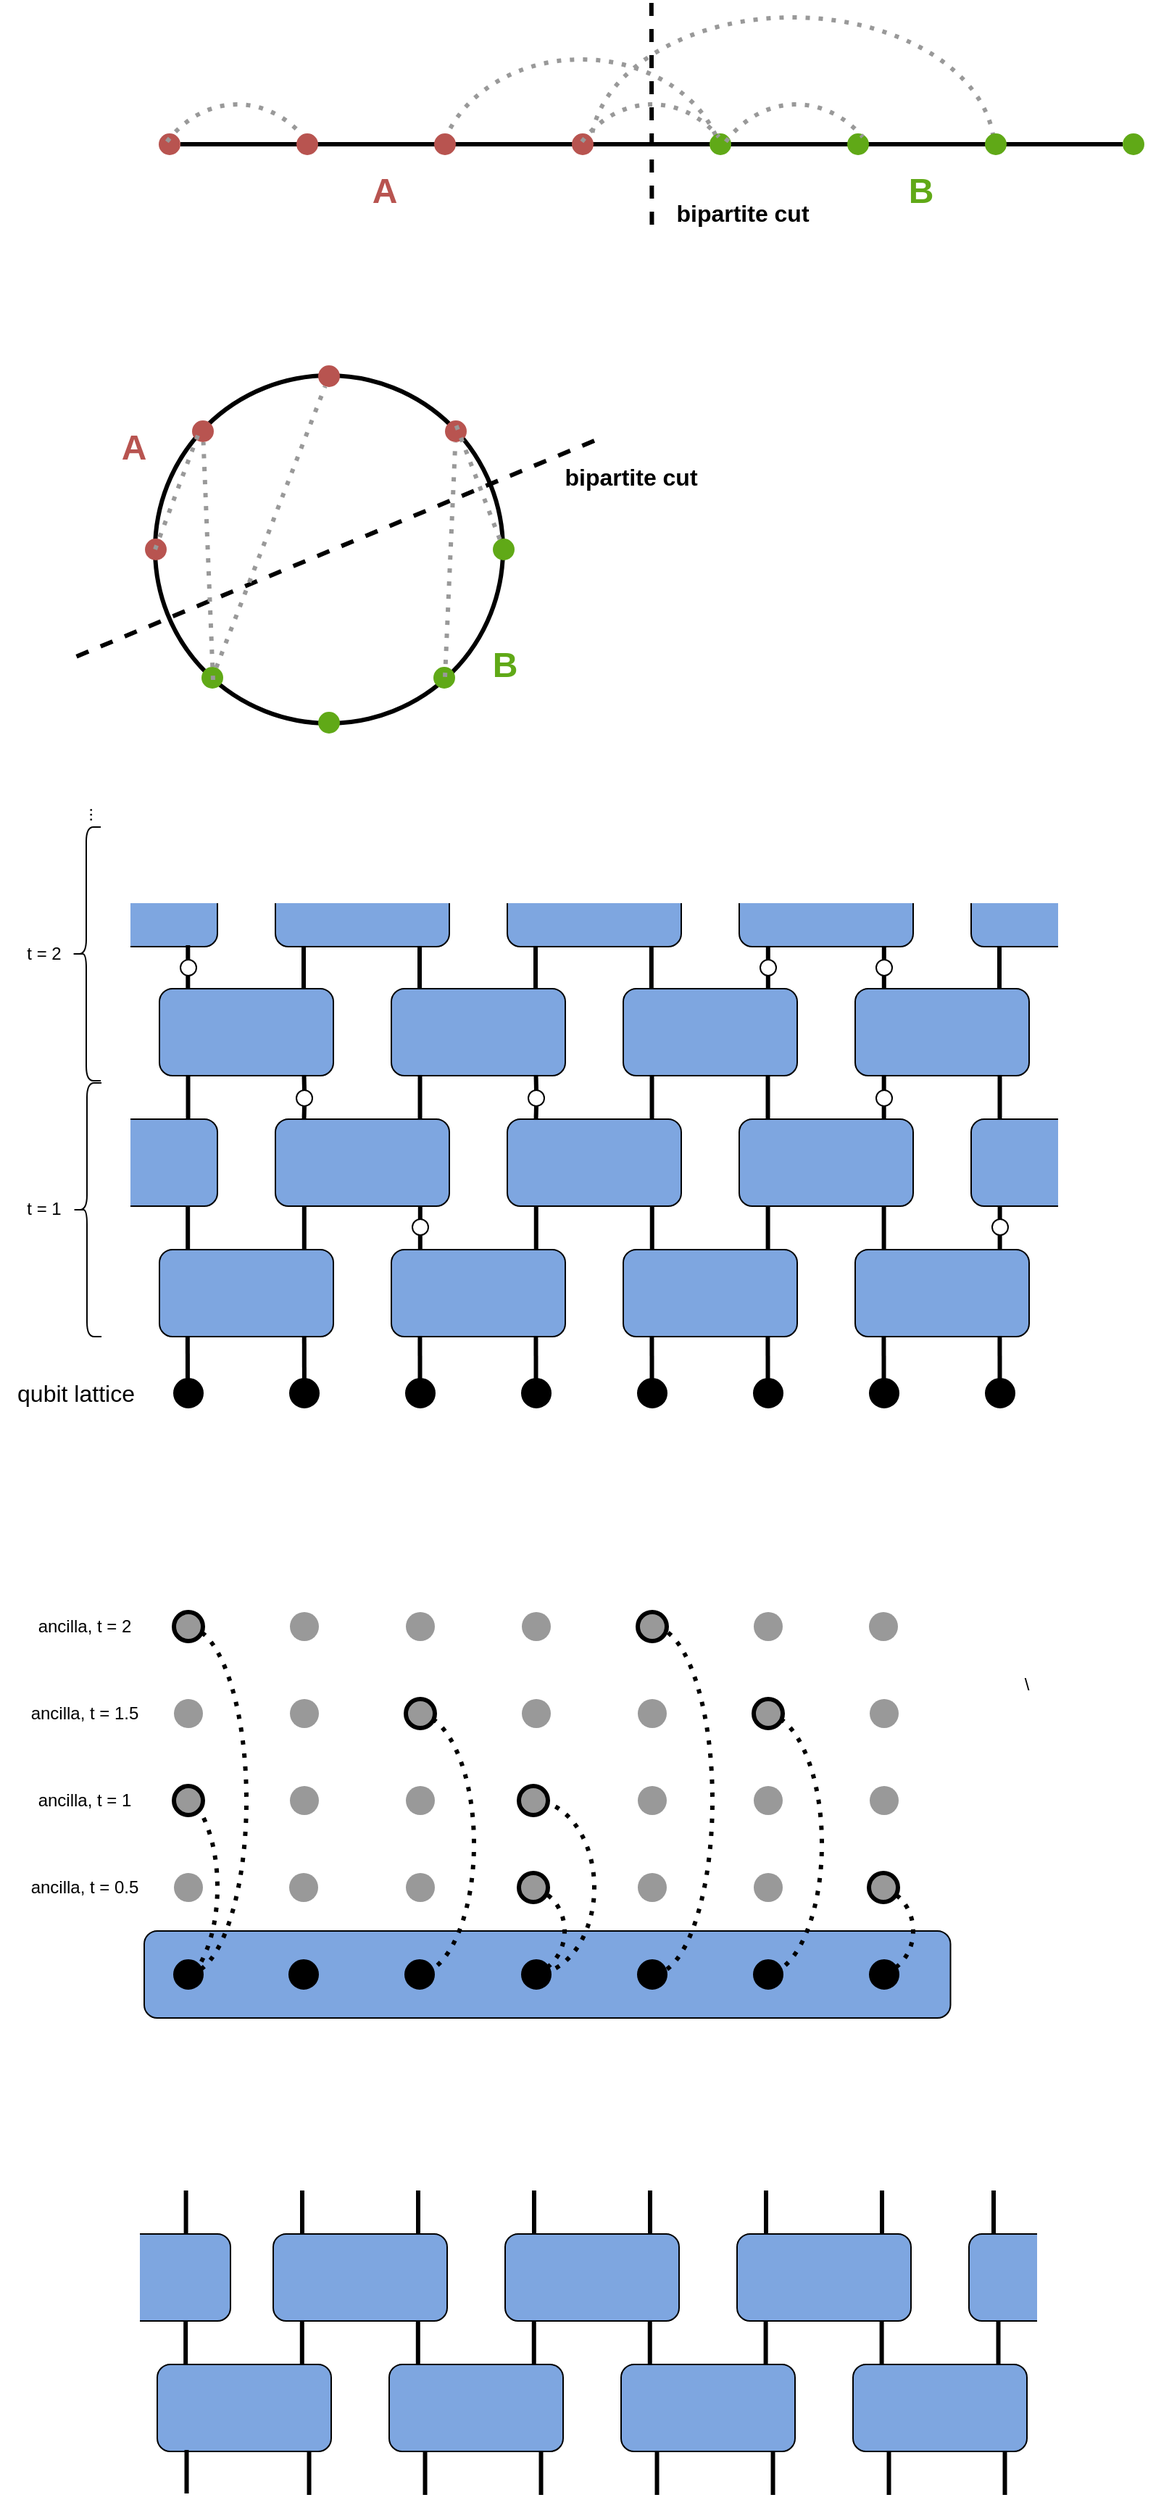 <mxfile version="13.0.3" type="google"><diagram id="d025lFtesdEv_nuLP3IX" name="Page-1"><mxGraphModel dx="925" dy="478" grid="1" gridSize="10" guides="1" tooltips="1" connect="1" arrows="1" fold="1" page="1" pageScale="1" pageWidth="827" pageHeight="1169" math="0" shadow="0"><root><mxCell id="0"/><mxCell id="1" parent="0"/><mxCell id="7_ZaS0jS6wyiqqY9-a31-213" value="" style="verticalLabelPosition=bottom;verticalAlign=top;html=1;shape=mxgraph.basic.arc;startAngle=0.8;endAngle=0.198;shadow=0;glass=0;strokeColor=#999999;strokeWidth=3;fillColor=#60A917;gradientColor=#ffffff;dashed=1;dashPattern=1 2;" parent="1" vertex="1"><mxGeometry x="312" y="179" width="198" height="161" as="geometry"/></mxCell><mxCell id="7_ZaS0jS6wyiqqY9-a31-215" value="" style="verticalLabelPosition=bottom;verticalAlign=top;html=1;shape=mxgraph.basic.arc;startAngle=0.771;endAngle=0.234;shadow=0;glass=0;strokeColor=#999999;strokeWidth=3;fillColor=#60A917;gradientColor=#ffffff;dashed=1;dashPattern=1 2;" parent="1" vertex="1"><mxGeometry x="417.5" y="150" width="278.5" height="183" as="geometry"/></mxCell><mxCell id="7_ZaS0jS6wyiqqY9-a31-225" value="" style="rounded=1;whiteSpace=wrap;html=1;fillColor=#7EA6E0;shadow=0;glass=0;" parent="1" vertex="1"><mxGeometry x="109.5" y="1470" width="556.25" height="60" as="geometry"/></mxCell><mxCell id="7_ZaS0jS6wyiqqY9-a31-369" value="" style="rounded=1;whiteSpace=wrap;html=1;fillColor=#7EA6E0;shadow=0;glass=0;" parent="1" vertex="1"><mxGeometry x="49" y="1679" width="120" height="60" as="geometry"/></mxCell><mxCell id="7_ZaS0jS6wyiqqY9-a31-307" value="" style="endArrow=none;html=1;strokeWidth=3;" parent="1" edge="1"><mxGeometry width="50" height="50" relative="1" as="geometry"><mxPoint x="699.8" y="999.5" as="sourcePoint"/><mxPoint x="699.8" y="969.5" as="targetPoint"/></mxGeometry></mxCell><mxCell id="7_ZaS0jS6wyiqqY9-a31-129" value="" style="rounded=1;whiteSpace=wrap;html=1;fillColor=#7EA6E0;shadow=0;glass=0;" parent="1" vertex="1"><mxGeometry x="40" y="731" width="120" height="60" as="geometry"/></mxCell><mxCell id="7_ZaS0jS6wyiqqY9-a31-130" value="" style="rounded=0;whiteSpace=wrap;html=1;shadow=0;glass=0;fillColor=#ffffff;strokeColor=none;" parent="1" vertex="1"><mxGeometry x="10" y="671" width="90" height="140" as="geometry"/></mxCell><mxCell id="7_ZaS0jS6wyiqqY9-a31-127" value="" style="endArrow=none;html=1;strokeWidth=3;" parent="1" edge="1"><mxGeometry width="50" height="50" relative="1" as="geometry"><mxPoint x="619.9" y="820.5" as="sourcePoint"/><mxPoint x="619.9" y="790.5" as="targetPoint"/></mxGeometry></mxCell><mxCell id="7_ZaS0jS6wyiqqY9-a31-126" value="" style="endArrow=none;html=1;strokeWidth=3;" parent="1" edge="1"><mxGeometry width="50" height="50" relative="1" as="geometry"><mxPoint x="539.9" y="820.5" as="sourcePoint"/><mxPoint x="539.9" y="790.5" as="targetPoint"/></mxGeometry></mxCell><mxCell id="7_ZaS0jS6wyiqqY9-a31-121" value="" style="endArrow=none;html=1;strokeWidth=3;" parent="1" edge="1"><mxGeometry width="50" height="50" relative="1" as="geometry"><mxPoint x="139.66" y="820" as="sourcePoint"/><mxPoint x="139.66" y="790" as="targetPoint"/></mxGeometry></mxCell><mxCell id="7_ZaS0jS6wyiqqY9-a31-106" value="" style="endArrow=none;html=1;strokeWidth=3;" parent="1" edge="1"><mxGeometry width="50" height="50" relative="1" as="geometry"><mxPoint x="619.83" y="910.5" as="sourcePoint"/><mxPoint x="619.83" y="880.5" as="targetPoint"/></mxGeometry></mxCell><mxCell id="7_ZaS0jS6wyiqqY9-a31-85" value="" style="endArrow=none;html=1;exitX=0.163;exitY=0.01;exitDx=0;exitDy=0;exitPerimeter=0;entryX=0.829;entryY=1.001;entryDx=0;entryDy=0;entryPerimeter=0;strokeWidth=3;" parent="1" edge="1"><mxGeometry width="50" height="50" relative="1" as="geometry"><mxPoint x="219.94" y="1089.0" as="sourcePoint"/><mxPoint x="219.86" y="1048.46" as="targetPoint"/></mxGeometry></mxCell><mxCell id="7_ZaS0jS6wyiqqY9-a31-69" value="" style="endArrow=none;html=1;strokeWidth=3;" parent="1" edge="1"><mxGeometry width="50" height="50" relative="1" as="geometry"><mxPoint x="299.9" y="1000" as="sourcePoint"/><mxPoint x="299.9" y="970" as="targetPoint"/></mxGeometry></mxCell><mxCell id="7_ZaS0jS6wyiqqY9-a31-38" value="" style="endArrow=none;html=1;exitX=0.163;exitY=0.01;exitDx=0;exitDy=0;exitPerimeter=0;entryX=0.829;entryY=1.001;entryDx=0;entryDy=0;entryPerimeter=0;strokeWidth=3;" parent="1" edge="1"><mxGeometry width="50" height="50" relative="1" as="geometry"><mxPoint x="139.49" y="1089.0" as="sourcePoint"/><mxPoint x="139.41" y="1048.46" as="targetPoint"/></mxGeometry></mxCell><mxCell id="7_ZaS0jS6wyiqqY9-a31-4" value="" style="rounded=1;whiteSpace=wrap;html=1;fillColor=#7EA6E0;" parent="1" vertex="1"><mxGeometry x="120" y="1000" width="120" height="60" as="geometry"/></mxCell><mxCell id="7_ZaS0jS6wyiqqY9-a31-5" value="" style="rounded=1;whiteSpace=wrap;html=1;fillColor=#7EA6E0;" parent="1" vertex="1"><mxGeometry x="280" y="1000" width="120" height="60" as="geometry"/></mxCell><mxCell id="7_ZaS0jS6wyiqqY9-a31-6" value="" style="rounded=1;whiteSpace=wrap;html=1;fillColor=#7EA6E0;" parent="1" vertex="1"><mxGeometry x="440" y="1000" width="120" height="60" as="geometry"/></mxCell><mxCell id="7_ZaS0jS6wyiqqY9-a31-7" value="" style="ellipse;whiteSpace=wrap;html=1;aspect=fixed;fillColor=#000000;" parent="1" vertex="1"><mxGeometry x="690" y="1089" width="20" height="20" as="geometry"/></mxCell><mxCell id="7_ZaS0jS6wyiqqY9-a31-10" value="" style="ellipse;whiteSpace=wrap;html=1;aspect=fixed;fillColor=#000000;" parent="1" vertex="1"><mxGeometry x="130" y="1089" width="20" height="20" as="geometry"/></mxCell><mxCell id="7_ZaS0jS6wyiqqY9-a31-11" value="" style="ellipse;whiteSpace=wrap;html=1;aspect=fixed;fillColor=#000000;" parent="1" vertex="1"><mxGeometry x="210" y="1089" width="20" height="20" as="geometry"/></mxCell><mxCell id="7_ZaS0jS6wyiqqY9-a31-12" value="" style="ellipse;whiteSpace=wrap;html=1;aspect=fixed;fillColor=#000000;" parent="1" vertex="1"><mxGeometry x="290" y="1089" width="20" height="20" as="geometry"/></mxCell><mxCell id="7_ZaS0jS6wyiqqY9-a31-13" value="" style="ellipse;whiteSpace=wrap;html=1;aspect=fixed;fillColor=#000000;" parent="1" vertex="1"><mxGeometry x="370" y="1089" width="20" height="20" as="geometry"/></mxCell><mxCell id="7_ZaS0jS6wyiqqY9-a31-14" value="" style="ellipse;whiteSpace=wrap;html=1;aspect=fixed;fillColor=#000000;" parent="1" vertex="1"><mxGeometry x="450" y="1089" width="20" height="20" as="geometry"/></mxCell><mxCell id="7_ZaS0jS6wyiqqY9-a31-15" value="" style="ellipse;whiteSpace=wrap;html=1;aspect=fixed;fillColor=#000000;" parent="1" vertex="1"><mxGeometry x="530" y="1089" width="20" height="20" as="geometry"/></mxCell><mxCell id="7_ZaS0jS6wyiqqY9-a31-16" value="" style="ellipse;whiteSpace=wrap;html=1;aspect=fixed;fillColor=#000000;" parent="1" vertex="1"><mxGeometry x="610" y="1089" width="20" height="20" as="geometry"/></mxCell><mxCell id="7_ZaS0jS6wyiqqY9-a31-19" value="" style="rounded=1;whiteSpace=wrap;html=1;fillColor=#7EA6E0;" parent="1" vertex="1"><mxGeometry x="600" y="1000" width="120" height="60" as="geometry"/></mxCell><mxCell id="7_ZaS0jS6wyiqqY9-a31-20" value="" style="rounded=1;whiteSpace=wrap;html=1;fillColor=#7EA6E0;" parent="1" vertex="1"><mxGeometry x="120" y="820" width="120" height="60" as="geometry"/></mxCell><mxCell id="7_ZaS0jS6wyiqqY9-a31-21" value="" style="rounded=1;whiteSpace=wrap;html=1;fillColor=#7EA6E0;shadow=0;glass=0;" parent="1" vertex="1"><mxGeometry x="40" y="910" width="120" height="60" as="geometry"/></mxCell><mxCell id="7_ZaS0jS6wyiqqY9-a31-25" value="" style="rounded=1;whiteSpace=wrap;html=1;fillColor=#7EA6E0;" parent="1" vertex="1"><mxGeometry x="200" y="910" width="120" height="60" as="geometry"/></mxCell><mxCell id="7_ZaS0jS6wyiqqY9-a31-26" value="" style="rounded=1;whiteSpace=wrap;html=1;fillColor=#7EA6E0;" parent="1" vertex="1"><mxGeometry x="360" y="910" width="120" height="60" as="geometry"/></mxCell><mxCell id="7_ZaS0jS6wyiqqY9-a31-27" value="" style="rounded=1;whiteSpace=wrap;html=1;fillColor=#7EA6E0;" parent="1" vertex="1"><mxGeometry x="520" y="910" width="120" height="60" as="geometry"/></mxCell><mxCell id="7_ZaS0jS6wyiqqY9-a31-28" value="" style="rounded=1;whiteSpace=wrap;html=1;fillColor=#7EA6E0;" parent="1" vertex="1"><mxGeometry x="600" y="820" width="120" height="60" as="geometry"/></mxCell><mxCell id="7_ZaS0jS6wyiqqY9-a31-29" value="" style="rounded=1;whiteSpace=wrap;html=1;fillColor=#7EA6E0;" parent="1" vertex="1"><mxGeometry x="680" y="910" width="120" height="60" as="geometry"/></mxCell><mxCell id="7_ZaS0jS6wyiqqY9-a31-30" value="" style="rounded=0;whiteSpace=wrap;html=1;shadow=0;glass=0;fillColor=#ffffff;strokeColor=none;" parent="1" vertex="1"><mxGeometry x="740" y="870" width="70" height="140" as="geometry"/></mxCell><mxCell id="7_ZaS0jS6wyiqqY9-a31-24" value="" style="rounded=0;whiteSpace=wrap;html=1;shadow=0;glass=0;fillColor=#ffffff;strokeColor=none;" parent="1" vertex="1"><mxGeometry x="10" y="850" width="90" height="140" as="geometry"/></mxCell><mxCell id="7_ZaS0jS6wyiqqY9-a31-32" value="" style="rounded=1;whiteSpace=wrap;html=1;fillColor=#7EA6E0;" parent="1" vertex="1"><mxGeometry x="280" y="820" width="120" height="60" as="geometry"/></mxCell><mxCell id="7_ZaS0jS6wyiqqY9-a31-33" value="" style="rounded=1;whiteSpace=wrap;html=1;fillColor=#7EA6E0;" parent="1" vertex="1"><mxGeometry x="440" y="820" width="120" height="60" as="geometry"/></mxCell><mxCell id="7_ZaS0jS6wyiqqY9-a31-44" value="" style="endArrow=none;html=1;strokeWidth=3;" parent="1" edge="1"><mxGeometry width="50" height="50" relative="1" as="geometry"><mxPoint x="139.58" y="1000" as="sourcePoint"/><mxPoint x="139.58" y="970" as="targetPoint"/></mxGeometry></mxCell><mxCell id="7_ZaS0jS6wyiqqY9-a31-47" value="" style="ellipse;whiteSpace=wrap;html=1;aspect=fixed;shadow=0;glass=0;strokeColor=#000000;fillColor=#ffffff;" parent="1" vertex="1"><mxGeometry x="294.5" y="979" width="11" height="11" as="geometry"/></mxCell><mxCell id="7_ZaS0jS6wyiqqY9-a31-68" value="" style="endArrow=none;html=1;strokeWidth=3;" parent="1" edge="1"><mxGeometry width="50" height="50" relative="1" as="geometry"><mxPoint x="219.9" y="1000" as="sourcePoint"/><mxPoint x="219.9" y="970" as="targetPoint"/></mxGeometry></mxCell><mxCell id="7_ZaS0jS6wyiqqY9-a31-71" value="" style="endArrow=none;html=1;strokeWidth=3;" parent="1" edge="1"><mxGeometry width="50" height="50" relative="1" as="geometry"><mxPoint x="379.88" y="999.5" as="sourcePoint"/><mxPoint x="379.88" y="969.5" as="targetPoint"/></mxGeometry></mxCell><mxCell id="7_ZaS0jS6wyiqqY9-a31-72" value="" style="endArrow=none;html=1;strokeWidth=3;" parent="1" edge="1"><mxGeometry width="50" height="50" relative="1" as="geometry"><mxPoint x="459.88" y="1000" as="sourcePoint"/><mxPoint x="459.88" y="970" as="targetPoint"/></mxGeometry></mxCell><mxCell id="7_ZaS0jS6wyiqqY9-a31-74" value="" style="endArrow=none;html=1;strokeWidth=3;" parent="1" edge="1"><mxGeometry width="50" height="50" relative="1" as="geometry"><mxPoint x="539.8" y="1000" as="sourcePoint"/><mxPoint x="539.8" y="970" as="targetPoint"/></mxGeometry></mxCell><mxCell id="7_ZaS0jS6wyiqqY9-a31-75" value="" style="endArrow=none;html=1;strokeWidth=3;" parent="1" edge="1"><mxGeometry width="50" height="50" relative="1" as="geometry"><mxPoint x="619.8" y="999.5" as="sourcePoint"/><mxPoint x="619.8" y="969.5" as="targetPoint"/></mxGeometry></mxCell><mxCell id="7_ZaS0jS6wyiqqY9-a31-77" value="" style="endArrow=none;html=1;strokeWidth=3;" parent="1" edge="1"><mxGeometry width="50" height="50" relative="1" as="geometry"><mxPoint x="139.76" y="910" as="sourcePoint"/><mxPoint x="139.76" y="880" as="targetPoint"/></mxGeometry></mxCell><mxCell id="7_ZaS0jS6wyiqqY9-a31-78" value="" style="endArrow=none;html=1;strokeWidth=3;" parent="1" source="7_ZaS0jS6wyiqqY9-a31-98" edge="1"><mxGeometry width="50" height="50" relative="1" as="geometry"><mxPoint x="219.76" y="910" as="sourcePoint"/><mxPoint x="219.76" y="880" as="targetPoint"/></mxGeometry></mxCell><mxCell id="7_ZaS0jS6wyiqqY9-a31-79" value="" style="endArrow=none;html=1;strokeWidth=3;" parent="1" edge="1"><mxGeometry width="50" height="50" relative="1" as="geometry"><mxPoint x="299.76" y="910" as="sourcePoint"/><mxPoint x="299.76" y="880" as="targetPoint"/></mxGeometry></mxCell><mxCell id="7_ZaS0jS6wyiqqY9-a31-80" value="" style="endArrow=none;html=1;strokeWidth=3;" parent="1" source="7_ZaS0jS6wyiqqY9-a31-100" edge="1"><mxGeometry width="50" height="50" relative="1" as="geometry"><mxPoint x="379.76" y="910" as="sourcePoint"/><mxPoint x="379.76" y="880" as="targetPoint"/></mxGeometry></mxCell><mxCell id="7_ZaS0jS6wyiqqY9-a31-81" value="" style="endArrow=none;html=1;strokeWidth=3;" parent="1" edge="1"><mxGeometry width="50" height="50" relative="1" as="geometry"><mxPoint x="459.76" y="910" as="sourcePoint"/><mxPoint x="459.76" y="880" as="targetPoint"/></mxGeometry></mxCell><mxCell id="7_ZaS0jS6wyiqqY9-a31-82" value="" style="endArrow=none;html=1;strokeWidth=3;" parent="1" edge="1"><mxGeometry width="50" height="50" relative="1" as="geometry"><mxPoint x="539.76" y="910" as="sourcePoint"/><mxPoint x="539.76" y="880" as="targetPoint"/></mxGeometry></mxCell><mxCell id="7_ZaS0jS6wyiqqY9-a31-84" value="" style="endArrow=none;html=1;strokeWidth=3;" parent="1" edge="1"><mxGeometry width="50" height="50" relative="1" as="geometry"><mxPoint x="699.76" y="910" as="sourcePoint"/><mxPoint x="699.76" y="880" as="targetPoint"/></mxGeometry></mxCell><mxCell id="7_ZaS0jS6wyiqqY9-a31-87" value="" style="endArrow=none;html=1;exitX=0.163;exitY=0.01;exitDx=0;exitDy=0;exitPerimeter=0;entryX=0.829;entryY=1.001;entryDx=0;entryDy=0;entryPerimeter=0;strokeWidth=3;" parent="1" edge="1"><mxGeometry width="50" height="50" relative="1" as="geometry"><mxPoint x="379.79" y="1100.54" as="sourcePoint"/><mxPoint x="379.71" y="1060" as="targetPoint"/></mxGeometry></mxCell><mxCell id="7_ZaS0jS6wyiqqY9-a31-88" value="" style="endArrow=none;html=1;exitX=0.163;exitY=0.01;exitDx=0;exitDy=0;exitPerimeter=0;entryX=0.829;entryY=1.001;entryDx=0;entryDy=0;entryPerimeter=0;strokeWidth=3;" parent="1" edge="1"><mxGeometry width="50" height="50" relative="1" as="geometry"><mxPoint x="459.79" y="1100.54" as="sourcePoint"/><mxPoint x="459.71" y="1060" as="targetPoint"/></mxGeometry></mxCell><mxCell id="7_ZaS0jS6wyiqqY9-a31-89" value="" style="endArrow=none;html=1;exitX=0.163;exitY=0.01;exitDx=0;exitDy=0;exitPerimeter=0;entryX=0.829;entryY=1.001;entryDx=0;entryDy=0;entryPerimeter=0;strokeWidth=3;" parent="1" edge="1"><mxGeometry width="50" height="50" relative="1" as="geometry"><mxPoint x="299.79" y="1100.54" as="sourcePoint"/><mxPoint x="299.71" y="1060" as="targetPoint"/></mxGeometry></mxCell><mxCell id="7_ZaS0jS6wyiqqY9-a31-90" value="" style="endArrow=none;html=1;exitX=0.163;exitY=0.01;exitDx=0;exitDy=0;exitPerimeter=0;entryX=0.829;entryY=1.001;entryDx=0;entryDy=0;entryPerimeter=0;strokeWidth=3;" parent="1" edge="1"><mxGeometry width="50" height="50" relative="1" as="geometry"><mxPoint x="539.79" y="1100.54" as="sourcePoint"/><mxPoint x="539.71" y="1060" as="targetPoint"/></mxGeometry></mxCell><mxCell id="7_ZaS0jS6wyiqqY9-a31-91" value="" style="endArrow=none;html=1;exitX=0.163;exitY=0.01;exitDx=0;exitDy=0;exitPerimeter=0;entryX=0.829;entryY=1.001;entryDx=0;entryDy=0;entryPerimeter=0;strokeWidth=3;" parent="1" edge="1"><mxGeometry width="50" height="50" relative="1" as="geometry"><mxPoint x="619.79" y="1100.54" as="sourcePoint"/><mxPoint x="619.71" y="1060" as="targetPoint"/></mxGeometry></mxCell><mxCell id="7_ZaS0jS6wyiqqY9-a31-92" value="" style="endArrow=none;html=1;exitX=0.163;exitY=0.01;exitDx=0;exitDy=0;exitPerimeter=0;entryX=0.829;entryY=1.001;entryDx=0;entryDy=0;entryPerimeter=0;strokeWidth=3;" parent="1" edge="1"><mxGeometry width="50" height="50" relative="1" as="geometry"><mxPoint x="699.79" y="1100.54" as="sourcePoint"/><mxPoint x="699.71" y="1060" as="targetPoint"/></mxGeometry></mxCell><mxCell id="7_ZaS0jS6wyiqqY9-a31-93" value="" style="ellipse;whiteSpace=wrap;html=1;aspect=fixed;shadow=0;glass=0;strokeColor=#000000;fillColor=#ffffff;" parent="1" vertex="1"><mxGeometry x="694.5" y="979" width="11" height="11" as="geometry"/></mxCell><mxCell id="7_ZaS0jS6wyiqqY9-a31-98" value="" style="ellipse;whiteSpace=wrap;html=1;aspect=fixed;shadow=0;glass=0;strokeColor=#000000;fillColor=#ffffff;" parent="1" vertex="1"><mxGeometry x="214.5" y="890" width="11" height="11" as="geometry"/></mxCell><mxCell id="7_ZaS0jS6wyiqqY9-a31-99" value="" style="endArrow=none;html=1;strokeWidth=3;" parent="1" target="7_ZaS0jS6wyiqqY9-a31-98" edge="1"><mxGeometry width="50" height="50" relative="1" as="geometry"><mxPoint x="219.76" y="910" as="sourcePoint"/><mxPoint x="219.76" y="880" as="targetPoint"/></mxGeometry></mxCell><mxCell id="7_ZaS0jS6wyiqqY9-a31-100" value="" style="ellipse;whiteSpace=wrap;html=1;aspect=fixed;shadow=0;glass=0;strokeColor=#000000;fillColor=#ffffff;" parent="1" vertex="1"><mxGeometry x="374.5" y="890" width="11" height="11" as="geometry"/></mxCell><mxCell id="7_ZaS0jS6wyiqqY9-a31-101" value="" style="endArrow=none;html=1;strokeWidth=3;" parent="1" target="7_ZaS0jS6wyiqqY9-a31-100" edge="1"><mxGeometry width="50" height="50" relative="1" as="geometry"><mxPoint x="379.76" y="910" as="sourcePoint"/><mxPoint x="379.76" y="880" as="targetPoint"/></mxGeometry></mxCell><mxCell id="7_ZaS0jS6wyiqqY9-a31-102" value="" style="ellipse;whiteSpace=wrap;html=1;aspect=fixed;shadow=0;glass=0;strokeColor=#000000;fillColor=#ffffff;" parent="1" vertex="1"><mxGeometry x="614.5" y="890" width="11" height="11" as="geometry"/></mxCell><mxCell id="7_ZaS0jS6wyiqqY9-a31-108" value="" style="shape=curlyBracket;whiteSpace=wrap;html=1;rounded=1;shadow=0;glass=0;strokeColor=#000000;fillColor=#ffffff;" parent="1" vertex="1"><mxGeometry x="60" y="885" width="20" height="175" as="geometry"/></mxCell><mxCell id="7_ZaS0jS6wyiqqY9-a31-109" value="t = 1" style="text;html=1;align=center;verticalAlign=middle;resizable=0;points=[];autosize=1;" parent="1" vertex="1"><mxGeometry x="20" y="961.5" width="40" height="20" as="geometry"/></mxCell><mxCell id="7_ZaS0jS6wyiqqY9-a31-110" value="" style="ellipse;whiteSpace=wrap;html=1;aspect=fixed;shadow=0;glass=0;strokeColor=#000000;fillColor=#ffffff;" parent="1" vertex="1"><mxGeometry x="134.5" y="800" width="11" height="11" as="geometry"/></mxCell><mxCell id="7_ZaS0jS6wyiqqY9-a31-114" value="" style="ellipse;whiteSpace=wrap;html=1;aspect=fixed;shadow=0;glass=0;strokeColor=#000000;fillColor=#ffffff;" parent="1" vertex="1"><mxGeometry x="534.5" y="800" width="11" height="11" as="geometry"/></mxCell><mxCell id="7_ZaS0jS6wyiqqY9-a31-115" value="" style="ellipse;whiteSpace=wrap;html=1;aspect=fixed;shadow=0;glass=0;strokeColor=#000000;fillColor=#ffffff;" parent="1" vertex="1"><mxGeometry x="614.5" y="800" width="11" height="11" as="geometry"/></mxCell><mxCell id="7_ZaS0jS6wyiqqY9-a31-120" value="t = 2" style="text;html=1;align=center;verticalAlign=middle;resizable=0;points=[];autosize=1;" parent="1" vertex="1"><mxGeometry x="20" y="786" width="40" height="20" as="geometry"/></mxCell><mxCell id="7_ZaS0jS6wyiqqY9-a31-122" value="" style="endArrow=none;html=1;strokeWidth=3;" parent="1" edge="1"><mxGeometry width="50" height="50" relative="1" as="geometry"><mxPoint x="219.5" y="820" as="sourcePoint"/><mxPoint x="219.5" y="790" as="targetPoint"/></mxGeometry></mxCell><mxCell id="7_ZaS0jS6wyiqqY9-a31-123" value="" style="endArrow=none;html=1;strokeWidth=3;" parent="1" edge="1"><mxGeometry width="50" height="50" relative="1" as="geometry"><mxPoint x="299.5" y="820.5" as="sourcePoint"/><mxPoint x="299.5" y="790.5" as="targetPoint"/></mxGeometry></mxCell><mxCell id="7_ZaS0jS6wyiqqY9-a31-124" value="" style="endArrow=none;html=1;strokeWidth=3;" parent="1" edge="1"><mxGeometry width="50" height="50" relative="1" as="geometry"><mxPoint x="379.5" y="820.5" as="sourcePoint"/><mxPoint x="379.5" y="790.5" as="targetPoint"/></mxGeometry></mxCell><mxCell id="7_ZaS0jS6wyiqqY9-a31-125" value="" style="endArrow=none;html=1;strokeWidth=3;" parent="1" edge="1"><mxGeometry width="50" height="50" relative="1" as="geometry"><mxPoint x="459.41" y="820.5" as="sourcePoint"/><mxPoint x="459.41" y="790.5" as="targetPoint"/></mxGeometry></mxCell><mxCell id="7_ZaS0jS6wyiqqY9-a31-128" value="" style="endArrow=none;html=1;strokeWidth=3;" parent="1" edge="1"><mxGeometry width="50" height="50" relative="1" as="geometry"><mxPoint x="699.5" y="820.5" as="sourcePoint"/><mxPoint x="699.5" y="790.5" as="targetPoint"/></mxGeometry></mxCell><mxCell id="7_ZaS0jS6wyiqqY9-a31-135" value="..." style="text;html=1;align=center;verticalAlign=middle;resizable=0;points=[];autosize=1;rotation=-90;" parent="1" vertex="1"><mxGeometry x="54.5" y="691" width="30" height="20" as="geometry"/></mxCell><mxCell id="7_ZaS0jS6wyiqqY9-a31-136" value="" style="rounded=1;whiteSpace=wrap;html=1;fillColor=#7EA6E0;" parent="1" vertex="1"><mxGeometry x="200" y="731" width="120" height="60" as="geometry"/></mxCell><mxCell id="7_ZaS0jS6wyiqqY9-a31-137" value="" style="rounded=1;whiteSpace=wrap;html=1;fillColor=#7EA6E0;" parent="1" vertex="1"><mxGeometry x="360" y="731" width="120" height="60" as="geometry"/></mxCell><mxCell id="7_ZaS0jS6wyiqqY9-a31-138" value="" style="rounded=1;whiteSpace=wrap;html=1;fillColor=#7EA6E0;" parent="1" vertex="1"><mxGeometry x="520" y="731" width="120" height="60" as="geometry"/></mxCell><mxCell id="7_ZaS0jS6wyiqqY9-a31-139" value="" style="rounded=1;whiteSpace=wrap;html=1;fillColor=#7EA6E0;" parent="1" vertex="1"><mxGeometry x="680" y="731" width="120" height="60" as="geometry"/></mxCell><mxCell id="7_ZaS0jS6wyiqqY9-a31-140" value="" style="rounded=0;whiteSpace=wrap;html=1;shadow=0;glass=0;fillColor=#ffffff;strokeColor=none;" parent="1" vertex="1"><mxGeometry x="740" y="691" width="70" height="140" as="geometry"/></mxCell><mxCell id="7_ZaS0jS6wyiqqY9-a31-141" value="" style="rounded=0;whiteSpace=wrap;html=1;shadow=0;glass=0;fillColor=#ffffff;strokeColor=none;" parent="1" vertex="1"><mxGeometry x="82.5" y="691" width="675" height="70" as="geometry"/></mxCell><mxCell id="7_ZaS0jS6wyiqqY9-a31-142" value="" style="ellipse;whiteSpace=wrap;html=1;aspect=fixed;shadow=0;glass=0;strokeColor=#000000;fillColor=none;strokeWidth=3;gradientColor=none;" parent="1" vertex="1"><mxGeometry x="117" y="397" width="240" height="240" as="geometry"/></mxCell><mxCell id="7_ZaS0jS6wyiqqY9-a31-146" value="" style="endArrow=none;html=1;strokeWidth=3;exitX=0;exitY=0.5;exitDx=0;exitDy=0;" parent="1" source="7_ZaS0jS6wyiqqY9-a31-191" target="7_ZaS0jS6wyiqqY9-a31-172" edge="1"><mxGeometry width="50" height="50" relative="1" as="geometry"><mxPoint x="821" y="237" as="sourcePoint"/><mxPoint x="90.5" y="236.79" as="targetPoint"/></mxGeometry></mxCell><mxCell id="7_ZaS0jS6wyiqqY9-a31-149" value="" style="ellipse;whiteSpace=wrap;html=1;aspect=fixed;fillColor=#60a917;strokeColor=none;fontColor=#ffffff;" parent="1" vertex="1"><mxGeometry x="229.5" y="629" width="15" height="15" as="geometry"/></mxCell><mxCell id="7_ZaS0jS6wyiqqY9-a31-150" value="" style="ellipse;whiteSpace=wrap;html=1;aspect=fixed;fillColor=#B85450;strokeColor=none;" parent="1" vertex="1"><mxGeometry x="110" y="509.5" width="15" height="15" as="geometry"/></mxCell><mxCell id="7_ZaS0jS6wyiqqY9-a31-151" value="" style="ellipse;whiteSpace=wrap;html=1;aspect=fixed;fillColor=#60a917;strokeColor=none;fontColor=#ffffff;" parent="1" vertex="1"><mxGeometry x="149" y="598" width="15" height="15" as="geometry"/></mxCell><mxCell id="7_ZaS0jS6wyiqqY9-a31-152" value="" style="ellipse;whiteSpace=wrap;html=1;aspect=fixed;fillColor=#60a917;strokeColor=none;fontColor=#ffffff;" parent="1" vertex="1"><mxGeometry x="309" y="598" width="15" height="15" as="geometry"/></mxCell><mxCell id="7_ZaS0jS6wyiqqY9-a31-153" value="" style="ellipse;whiteSpace=wrap;html=1;aspect=fixed;fillColor=#60a917;strokeColor=none;fontColor=#ffffff;" parent="1" vertex="1"><mxGeometry x="350" y="509.5" width="15" height="15" as="geometry"/></mxCell><mxCell id="7_ZaS0jS6wyiqqY9-a31-154" value="" style="ellipse;whiteSpace=wrap;html=1;aspect=fixed;fillColor=#B85450;strokeColor=none;" parent="1" vertex="1"><mxGeometry x="229.5" y="390" width="15" height="15" as="geometry"/></mxCell><mxCell id="7_ZaS0jS6wyiqqY9-a31-155" value="" style="ellipse;whiteSpace=wrap;html=1;aspect=fixed;fillColor=#B85450;strokeColor=none;" parent="1" vertex="1"><mxGeometry x="142.5" y="428" width="15" height="15" as="geometry"/></mxCell><mxCell id="7_ZaS0jS6wyiqqY9-a31-156" value="" style="ellipse;whiteSpace=wrap;html=1;aspect=fixed;fillColor=#B85450;strokeColor=none;" parent="1" vertex="1"><mxGeometry x="317" y="428" width="15" height="15" as="geometry"/></mxCell><mxCell id="7_ZaS0jS6wyiqqY9-a31-158" value="" style="endArrow=none;dashed=1;html=1;strokeWidth=3;" parent="1" edge="1"><mxGeometry width="50" height="50" relative="1" as="geometry"><mxPoint x="420" y="442" as="sourcePoint"/><mxPoint x="60" y="592" as="targetPoint"/></mxGeometry></mxCell><mxCell id="7_ZaS0jS6wyiqqY9-a31-161" value="&lt;b&gt;&lt;font color=&quot;#b85450&quot; style=&quot;font-size: 24px&quot;&gt;A&lt;/font&gt;&lt;/b&gt;" style="text;html=1;align=center;verticalAlign=middle;resizable=0;points=[];autosize=1;" parent="1" vertex="1"><mxGeometry x="87" y="437" width="30" height="20" as="geometry"/></mxCell><mxCell id="7_ZaS0jS6wyiqqY9-a31-162" value="&lt;b&gt;&lt;font color=&quot;#60a917&quot; style=&quot;font-size: 24px&quot;&gt;B&lt;/font&gt;&lt;/b&gt;" style="text;html=1;align=center;verticalAlign=middle;resizable=0;points=[];autosize=1;" parent="1" vertex="1"><mxGeometry x="342.5" y="587" width="30" height="20" as="geometry"/></mxCell><mxCell id="7_ZaS0jS6wyiqqY9-a31-165" value="" style="endArrow=none;dashed=1;html=1;strokeWidth=3;dashPattern=1 2;strokeColor=#999999;" parent="1" source="7_ZaS0jS6wyiqqY9-a31-151" target="7_ZaS0jS6wyiqqY9-a31-154" edge="1"><mxGeometry width="50" height="50" relative="1" as="geometry"><mxPoint x="192" y="455" as="sourcePoint"/><mxPoint x="242" y="405" as="targetPoint"/></mxGeometry></mxCell><mxCell id="7_ZaS0jS6wyiqqY9-a31-166" value="" style="endArrow=none;dashed=1;html=1;strokeWidth=3;dashPattern=1 2;strokeColor=#999999;" parent="1" source="7_ZaS0jS6wyiqqY9-a31-142" edge="1"><mxGeometry width="50" height="50" relative="1" as="geometry"><mxPoint x="192" y="447" as="sourcePoint"/><mxPoint x="242" y="397" as="targetPoint"/></mxGeometry></mxCell><mxCell id="7_ZaS0jS6wyiqqY9-a31-167" value="" style="endArrow=none;dashed=1;html=1;strokeWidth=3;dashPattern=1 2;strokeColor=#999999;" parent="1" edge="1"><mxGeometry width="50" height="50" relative="1" as="geometry"><mxPoint x="117" y="517" as="sourcePoint"/><mxPoint x="147" y="437" as="targetPoint"/></mxGeometry></mxCell><mxCell id="7_ZaS0jS6wyiqqY9-a31-169" value="" style="endArrow=none;dashed=1;html=1;strokeWidth=3;dashPattern=1 2;strokeColor=#999999;" parent="1" source="7_ZaS0jS6wyiqqY9-a31-153" edge="1"><mxGeometry width="50" height="50" relative="1" as="geometry"><mxPoint x="294" y="509.5" as="sourcePoint"/><mxPoint x="324" y="429.5" as="targetPoint"/></mxGeometry></mxCell><mxCell id="7_ZaS0jS6wyiqqY9-a31-170" value="" style="endArrow=none;dashed=1;html=1;strokeWidth=3;dashPattern=1 2;strokeColor=#999999;" parent="1" target="7_ZaS0jS6wyiqqY9-a31-156" edge="1"><mxGeometry width="50" height="50" relative="1" as="geometry"><mxPoint x="317.0" y="604.995" as="sourcePoint"/><mxPoint x="286.18" y="524.5" as="targetPoint"/></mxGeometry></mxCell><mxCell id="7_ZaS0jS6wyiqqY9-a31-171" value="" style="endArrow=none;dashed=1;html=1;strokeWidth=3;dashPattern=1 2;strokeColor=#999999;" parent="1" target="7_ZaS0jS6wyiqqY9-a31-155" edge="1"><mxGeometry width="50" height="50" relative="1" as="geometry"><mxPoint x="157" y="607" as="sourcePoint"/><mxPoint x="277" y="485.25" as="targetPoint"/></mxGeometry></mxCell><mxCell id="7_ZaS0jS6wyiqqY9-a31-172" value="" style="ellipse;whiteSpace=wrap;html=1;aspect=fixed;fillColor=#B85450;strokeColor=none;" parent="1" vertex="1"><mxGeometry x="119.5" y="230" width="15" height="15" as="geometry"/></mxCell><mxCell id="7_ZaS0jS6wyiqqY9-a31-179" value="" style="ellipse;whiteSpace=wrap;html=1;aspect=fixed;fillColor=#B85450;strokeColor=none;" parent="1" vertex="1"><mxGeometry x="214.5" y="230" width="15" height="15" as="geometry"/></mxCell><mxCell id="7_ZaS0jS6wyiqqY9-a31-181" value="" style="ellipse;whiteSpace=wrap;html=1;aspect=fixed;fillColor=#B85450;strokeColor=none;" parent="1" vertex="1"><mxGeometry x="309.5" y="230" width="15" height="15" as="geometry"/></mxCell><mxCell id="7_ZaS0jS6wyiqqY9-a31-183" value="" style="ellipse;whiteSpace=wrap;html=1;aspect=fixed;fillColor=#B85450;strokeColor=none;" parent="1" vertex="1"><mxGeometry x="404.5" y="230" width="15" height="15" as="geometry"/></mxCell><mxCell id="7_ZaS0jS6wyiqqY9-a31-185" value="" style="ellipse;whiteSpace=wrap;html=1;aspect=fixed;fillColor=#60A917;strokeColor=none;" parent="1" vertex="1"><mxGeometry x="499.5" y="230" width="15" height="15" as="geometry"/></mxCell><mxCell id="7_ZaS0jS6wyiqqY9-a31-187" value="" style="ellipse;whiteSpace=wrap;html=1;aspect=fixed;fillColor=#60A917;strokeColor=none;" parent="1" vertex="1"><mxGeometry x="594.5" y="230" width="15" height="15" as="geometry"/></mxCell><mxCell id="7_ZaS0jS6wyiqqY9-a31-189" value="" style="ellipse;whiteSpace=wrap;html=1;aspect=fixed;fillColor=#60A917;strokeColor=none;" parent="1" vertex="1"><mxGeometry x="689.5" y="230" width="15" height="15" as="geometry"/></mxCell><mxCell id="7_ZaS0jS6wyiqqY9-a31-191" value="" style="ellipse;whiteSpace=wrap;html=1;aspect=fixed;fillColor=#60A917;strokeColor=none;" parent="1" vertex="1"><mxGeometry x="784.5" y="230" width="15" height="15" as="geometry"/></mxCell><mxCell id="7_ZaS0jS6wyiqqY9-a31-193" value="" style="endArrow=none;dashed=1;html=1;strokeWidth=3;" parent="1" edge="1"><mxGeometry width="50" height="50" relative="1" as="geometry"><mxPoint x="459.41" y="140" as="sourcePoint"/><mxPoint x="459.75" y="300" as="targetPoint"/></mxGeometry></mxCell><mxCell id="7_ZaS0jS6wyiqqY9-a31-195" value="&lt;b&gt;&lt;font color=&quot;#b85450&quot; style=&quot;font-size: 24px&quot;&gt;A&lt;/font&gt;&lt;/b&gt;" style="text;html=1;align=center;verticalAlign=middle;resizable=0;points=[];autosize=1;" parent="1" vertex="1"><mxGeometry x="260" y="260" width="30" height="20" as="geometry"/></mxCell><mxCell id="7_ZaS0jS6wyiqqY9-a31-196" value="&lt;b&gt;&lt;font color=&quot;#60a917&quot; style=&quot;font-size: 24px&quot;&gt;B&lt;/font&gt;&lt;/b&gt;" style="text;html=1;align=center;verticalAlign=middle;resizable=0;points=[];autosize=1;" parent="1" vertex="1"><mxGeometry x="630" y="260" width="30" height="20" as="geometry"/></mxCell><mxCell id="7_ZaS0jS6wyiqqY9-a31-210" value="" style="verticalLabelPosition=bottom;verticalAlign=top;html=1;shape=mxgraph.basic.arc;startAngle=0.869;endAngle=0.118;shadow=0;glass=0;strokeColor=#999999;strokeWidth=3;fillColor=#60A917;gradientColor=#ffffff;dashed=1;dashPattern=1 2;" parent="1" vertex="1"><mxGeometry x="107.5" y="210" width="132.5" height="161" as="geometry"/></mxCell><mxCell id="7_ZaS0jS6wyiqqY9-a31-212" value="" style="verticalLabelPosition=bottom;verticalAlign=top;html=1;shape=mxgraph.basic.arc;startAngle=0.869;endAngle=0.122;shadow=0;glass=0;strokeColor=#999999;strokeWidth=3;fillColor=#60A917;gradientColor=#ffffff;dashed=1;dashPattern=1 2;" parent="1" vertex="1"><mxGeometry x="393.75" y="210" width="132.5" height="161" as="geometry"/></mxCell><mxCell id="7_ZaS0jS6wyiqqY9-a31-214" value="" style="verticalLabelPosition=bottom;verticalAlign=top;html=1;shape=mxgraph.basic.arc;startAngle=0.869;endAngle=0.122;shadow=0;glass=0;strokeColor=#999999;strokeWidth=3;fillColor=#60A917;gradientColor=#ffffff;dashed=1;dashPattern=1 2;" parent="1" vertex="1"><mxGeometry x="493" y="210" width="132.5" height="161" as="geometry"/></mxCell><mxCell id="7_ZaS0jS6wyiqqY9-a31-220" value="" style="endArrow=none;html=1;strokeWidth=3;" parent="1" edge="1"><mxGeometry width="50" height="50" relative="1" as="geometry"><mxPoint x="298.4" y="1769" as="sourcePoint"/><mxPoint x="298.4" y="1739" as="targetPoint"/></mxGeometry></mxCell><mxCell id="7_ZaS0jS6wyiqqY9-a31-221" value="" style="rounded=1;whiteSpace=wrap;html=1;fillColor=#7EA6E0;" parent="1" vertex="1"><mxGeometry x="118.5" y="1769" width="120" height="60" as="geometry"/></mxCell><mxCell id="7_ZaS0jS6wyiqqY9-a31-222" value="" style="rounded=1;whiteSpace=wrap;html=1;fillColor=#7EA6E0;" parent="1" vertex="1"><mxGeometry x="278.5" y="1769" width="120" height="60" as="geometry"/></mxCell><mxCell id="7_ZaS0jS6wyiqqY9-a31-223" value="" style="rounded=1;whiteSpace=wrap;html=1;fillColor=#7EA6E0;" parent="1" vertex="1"><mxGeometry x="438.5" y="1769" width="120" height="60" as="geometry"/></mxCell><mxCell id="7_ZaS0jS6wyiqqY9-a31-224" value="" style="rounded=1;whiteSpace=wrap;html=1;fillColor=#7EA6E0;" parent="1" vertex="1"><mxGeometry x="598.5" y="1769" width="120" height="60" as="geometry"/></mxCell><mxCell id="7_ZaS0jS6wyiqqY9-a31-226" value="" style="rounded=1;whiteSpace=wrap;html=1;fillColor=#7EA6E0;" parent="1" vertex="1"><mxGeometry x="198.5" y="1679" width="120" height="60" as="geometry"/></mxCell><mxCell id="7_ZaS0jS6wyiqqY9-a31-227" value="" style="rounded=1;whiteSpace=wrap;html=1;fillColor=#7EA6E0;" parent="1" vertex="1"><mxGeometry x="358.5" y="1679" width="120" height="60" as="geometry"/></mxCell><mxCell id="7_ZaS0jS6wyiqqY9-a31-228" value="" style="rounded=1;whiteSpace=wrap;html=1;fillColor=#7EA6E0;" parent="1" vertex="1"><mxGeometry x="518.5" y="1679" width="120" height="60" as="geometry"/></mxCell><mxCell id="7_ZaS0jS6wyiqqY9-a31-229" value="" style="rounded=1;whiteSpace=wrap;html=1;fillColor=#7EA6E0;" parent="1" vertex="1"><mxGeometry x="678.5" y="1679" width="120" height="60" as="geometry"/></mxCell><mxCell id="7_ZaS0jS6wyiqqY9-a31-230" value="" style="endArrow=none;html=1;strokeWidth=3;" parent="1" edge="1"><mxGeometry width="50" height="50" relative="1" as="geometry"><mxPoint x="138.08" y="1769" as="sourcePoint"/><mxPoint x="138.08" y="1739" as="targetPoint"/></mxGeometry></mxCell><mxCell id="7_ZaS0jS6wyiqqY9-a31-232" value="" style="endArrow=none;html=1;strokeWidth=3;" parent="1" edge="1"><mxGeometry width="50" height="50" relative="1" as="geometry"><mxPoint x="218.4" y="1769" as="sourcePoint"/><mxPoint x="218.4" y="1739" as="targetPoint"/></mxGeometry></mxCell><mxCell id="7_ZaS0jS6wyiqqY9-a31-233" value="" style="endArrow=none;html=1;strokeWidth=3;" parent="1" edge="1"><mxGeometry width="50" height="50" relative="1" as="geometry"><mxPoint x="378.38" y="1768.5" as="sourcePoint"/><mxPoint x="378.38" y="1738.5" as="targetPoint"/></mxGeometry></mxCell><mxCell id="7_ZaS0jS6wyiqqY9-a31-234" value="" style="endArrow=none;html=1;strokeWidth=3;" parent="1" edge="1"><mxGeometry width="50" height="50" relative="1" as="geometry"><mxPoint x="458.38" y="1769" as="sourcePoint"/><mxPoint x="458.38" y="1739" as="targetPoint"/></mxGeometry></mxCell><mxCell id="7_ZaS0jS6wyiqqY9-a31-235" value="" style="endArrow=none;html=1;strokeWidth=3;" parent="1" edge="1"><mxGeometry width="50" height="50" relative="1" as="geometry"><mxPoint x="538.3" y="1769" as="sourcePoint"/><mxPoint x="538.3" y="1739" as="targetPoint"/></mxGeometry></mxCell><mxCell id="7_ZaS0jS6wyiqqY9-a31-236" value="" style="endArrow=none;html=1;strokeWidth=3;" parent="1" edge="1"><mxGeometry width="50" height="50" relative="1" as="geometry"><mxPoint x="618.3" y="1768.5" as="sourcePoint"/><mxPoint x="618.3" y="1738.5" as="targetPoint"/></mxGeometry></mxCell><mxCell id="7_ZaS0jS6wyiqqY9-a31-238" value="" style="rounded=0;whiteSpace=wrap;html=1;shadow=0;glass=0;fillColor=#ffffff;strokeColor=none;" parent="1" vertex="1"><mxGeometry x="16.5" y="1649" width="90" height="140" as="geometry"/></mxCell><mxCell id="7_ZaS0jS6wyiqqY9-a31-239" value="" style="rounded=0;whiteSpace=wrap;html=1;shadow=0;glass=0;fillColor=#ffffff;strokeColor=none;" parent="1" vertex="1"><mxGeometry x="725.5" y="1639" width="90" height="140" as="geometry"/></mxCell><mxCell id="7_ZaS0jS6wyiqqY9-a31-240" value="" style="endArrow=none;html=1;strokeWidth=3;" parent="1" edge="1"><mxGeometry width="50" height="50" relative="1" as="geometry"><mxPoint x="138.76" y="1858" as="sourcePoint"/><mxPoint x="138.76" y="1828" as="targetPoint"/></mxGeometry></mxCell><mxCell id="7_ZaS0jS6wyiqqY9-a31-241" value="" style="endArrow=none;html=1;strokeWidth=3;" parent="1" edge="1"><mxGeometry width="50" height="50" relative="1" as="geometry"><mxPoint x="223.26" y="1859" as="sourcePoint"/><mxPoint x="223.26" y="1829" as="targetPoint"/></mxGeometry></mxCell><mxCell id="7_ZaS0jS6wyiqqY9-a31-242" value="" style="endArrow=none;html=1;strokeWidth=3;" parent="1" edge="1"><mxGeometry width="50" height="50" relative="1" as="geometry"><mxPoint x="303.26" y="1859" as="sourcePoint"/><mxPoint x="303.26" y="1829" as="targetPoint"/></mxGeometry></mxCell><mxCell id="7_ZaS0jS6wyiqqY9-a31-243" value="" style="endArrow=none;html=1;strokeWidth=3;" parent="1" edge="1"><mxGeometry width="50" height="50" relative="1" as="geometry"><mxPoint x="383.26" y="1859" as="sourcePoint"/><mxPoint x="383.26" y="1829" as="targetPoint"/></mxGeometry></mxCell><mxCell id="7_ZaS0jS6wyiqqY9-a31-244" value="" style="endArrow=none;html=1;strokeWidth=3;" parent="1" edge="1"><mxGeometry width="50" height="50" relative="1" as="geometry"><mxPoint x="463.26" y="1859" as="sourcePoint"/><mxPoint x="463.26" y="1829" as="targetPoint"/></mxGeometry></mxCell><mxCell id="7_ZaS0jS6wyiqqY9-a31-245" value="" style="endArrow=none;html=1;strokeWidth=3;" parent="1" edge="1"><mxGeometry width="50" height="50" relative="1" as="geometry"><mxPoint x="543.26" y="1859" as="sourcePoint"/><mxPoint x="543.26" y="1829" as="targetPoint"/></mxGeometry></mxCell><mxCell id="7_ZaS0jS6wyiqqY9-a31-246" value="" style="endArrow=none;html=1;strokeWidth=3;" parent="1" edge="1"><mxGeometry width="50" height="50" relative="1" as="geometry"><mxPoint x="623.26" y="1859" as="sourcePoint"/><mxPoint x="623.26" y="1829" as="targetPoint"/></mxGeometry></mxCell><mxCell id="7_ZaS0jS6wyiqqY9-a31-247" value="" style="endArrow=none;html=1;strokeWidth=3;" parent="1" edge="1"><mxGeometry width="50" height="50" relative="1" as="geometry"><mxPoint x="703.26" y="1859" as="sourcePoint"/><mxPoint x="703.26" y="1829" as="targetPoint"/></mxGeometry></mxCell><mxCell id="7_ZaS0jS6wyiqqY9-a31-248" value="" style="endArrow=none;html=1;strokeWidth=3;" parent="1" edge="1"><mxGeometry width="50" height="50" relative="1" as="geometry"><mxPoint x="698.76" y="1769" as="sourcePoint"/><mxPoint x="698.76" y="1739" as="targetPoint"/></mxGeometry></mxCell><mxCell id="7_ZaS0jS6wyiqqY9-a31-249" value="" style="endArrow=none;html=1;strokeWidth=3;" parent="1" edge="1"><mxGeometry width="50" height="50" relative="1" as="geometry"><mxPoint x="138.29" y="1679" as="sourcePoint"/><mxPoint x="138.29" y="1649" as="targetPoint"/></mxGeometry></mxCell><mxCell id="7_ZaS0jS6wyiqqY9-a31-250" value="" style="endArrow=none;html=1;strokeWidth=3;" parent="1" edge="1"><mxGeometry width="50" height="50" relative="1" as="geometry"><mxPoint x="218.5" y="1679.0" as="sourcePoint"/><mxPoint x="218.5" y="1649.0" as="targetPoint"/></mxGeometry></mxCell><mxCell id="7_ZaS0jS6wyiqqY9-a31-251" value="" style="endArrow=none;html=1;strokeWidth=3;" parent="1" edge="1"><mxGeometry width="50" height="50" relative="1" as="geometry"><mxPoint x="298.5" y="1679.0" as="sourcePoint"/><mxPoint x="298.5" y="1649.0" as="targetPoint"/></mxGeometry></mxCell><mxCell id="7_ZaS0jS6wyiqqY9-a31-252" value="" style="endArrow=none;html=1;strokeWidth=3;" parent="1" edge="1"><mxGeometry width="50" height="50" relative="1" as="geometry"><mxPoint x="378.5" y="1679.0" as="sourcePoint"/><mxPoint x="378.5" y="1649.0" as="targetPoint"/></mxGeometry></mxCell><mxCell id="7_ZaS0jS6wyiqqY9-a31-253" value="" style="endArrow=none;html=1;strokeWidth=3;" parent="1" edge="1"><mxGeometry width="50" height="50" relative="1" as="geometry"><mxPoint x="458.5" y="1679" as="sourcePoint"/><mxPoint x="458.5" y="1649" as="targetPoint"/></mxGeometry></mxCell><mxCell id="7_ZaS0jS6wyiqqY9-a31-254" value="" style="endArrow=none;html=1;strokeWidth=3;" parent="1" edge="1"><mxGeometry width="50" height="50" relative="1" as="geometry"><mxPoint x="538.5" y="1679" as="sourcePoint"/><mxPoint x="538.5" y="1649" as="targetPoint"/></mxGeometry></mxCell><mxCell id="7_ZaS0jS6wyiqqY9-a31-255" value="" style="endArrow=none;html=1;strokeWidth=3;" parent="1" edge="1"><mxGeometry width="50" height="50" relative="1" as="geometry"><mxPoint x="618.5" y="1679" as="sourcePoint"/><mxPoint x="618.5" y="1649" as="targetPoint"/></mxGeometry></mxCell><mxCell id="7_ZaS0jS6wyiqqY9-a31-256" value="" style="endArrow=none;html=1;strokeWidth=3;" parent="1" edge="1"><mxGeometry width="50" height="50" relative="1" as="geometry"><mxPoint x="695.5" y="1679" as="sourcePoint"/><mxPoint x="695.5" y="1649" as="targetPoint"/></mxGeometry></mxCell><mxCell id="7_ZaS0jS6wyiqqY9-a31-301" value="" style="ellipse;whiteSpace=wrap;html=1;aspect=fixed;fillColor=#000000;" parent="1" vertex="1"><mxGeometry x="209.5" y="1490" width="20" height="20" as="geometry"/></mxCell><mxCell id="7_ZaS0jS6wyiqqY9-a31-302" value="" style="ellipse;whiteSpace=wrap;html=1;aspect=fixed;fillColor=#000000;" parent="1" vertex="1"><mxGeometry x="289.5" y="1490" width="20" height="20" as="geometry"/></mxCell><mxCell id="7_ZaS0jS6wyiqqY9-a31-303" value="" style="ellipse;whiteSpace=wrap;html=1;aspect=fixed;fillColor=#000000;" parent="1" vertex="1"><mxGeometry x="370" y="1490" width="20" height="20" as="geometry"/></mxCell><mxCell id="7_ZaS0jS6wyiqqY9-a31-304" value="" style="ellipse;whiteSpace=wrap;html=1;aspect=fixed;fillColor=#000000;" parent="1" vertex="1"><mxGeometry x="450" y="1490" width="20" height="20" as="geometry"/></mxCell><mxCell id="7_ZaS0jS6wyiqqY9-a31-305" value="" style="ellipse;whiteSpace=wrap;html=1;aspect=fixed;fillColor=#000000;" parent="1" vertex="1"><mxGeometry x="530" y="1490" width="20" height="20" as="geometry"/></mxCell><mxCell id="7_ZaS0jS6wyiqqY9-a31-306" value="" style="ellipse;whiteSpace=wrap;html=1;aspect=fixed;fillColor=#000000;" parent="1" vertex="1"><mxGeometry x="610" y="1490" width="20" height="20" as="geometry"/></mxCell><mxCell id="7_ZaS0jS6wyiqqY9-a31-332" value="" style="ellipse;whiteSpace=wrap;html=1;aspect=fixed;fillColor=#000000;" parent="1" vertex="1"><mxGeometry x="130" y="1490" width="20" height="20" as="geometry"/></mxCell><mxCell id="7_ZaS0jS6wyiqqY9-a31-335" value="" style="ellipse;whiteSpace=wrap;html=1;aspect=fixed;fillColor=#999999;strokeColor=none;" parent="1" vertex="1"><mxGeometry x="130" y="1430" width="20" height="20" as="geometry"/></mxCell><mxCell id="7_ZaS0jS6wyiqqY9-a31-343" value="" style="ellipse;whiteSpace=wrap;html=1;aspect=fixed;fillColor=#999999;strokeColor=none;" parent="1" vertex="1"><mxGeometry x="209.5" y="1430" width="20" height="20" as="geometry"/></mxCell><mxCell id="7_ZaS0jS6wyiqqY9-a31-345" value="" style="ellipse;whiteSpace=wrap;html=1;aspect=fixed;fillColor=#999999;strokeColor=none;" parent="1" vertex="1"><mxGeometry x="130" y="1310" width="20" height="20" as="geometry"/></mxCell><mxCell id="7_ZaS0jS6wyiqqY9-a31-346" value="ancilla, t = 0.5" style="text;html=1;align=center;verticalAlign=middle;resizable=0;points=[];autosize=1;" parent="1" vertex="1"><mxGeometry x="22.5" y="1430" width="90" height="20" as="geometry"/></mxCell><mxCell id="7_ZaS0jS6wyiqqY9-a31-347" value="ancilla, t = 1" style="text;html=1;align=center;verticalAlign=middle;resizable=0;points=[];autosize=1;" parent="1" vertex="1"><mxGeometry x="27.5" y="1370" width="80" height="20" as="geometry"/></mxCell><mxCell id="7_ZaS0jS6wyiqqY9-a31-348" value="ancilla, t = 1.5" style="text;html=1;align=center;verticalAlign=middle;resizable=0;points=[];autosize=1;" parent="1" vertex="1"><mxGeometry x="22.5" y="1310" width="90" height="20" as="geometry"/></mxCell><mxCell id="7_ZaS0jS6wyiqqY9-a31-354" value="" style="ellipse;whiteSpace=wrap;html=1;aspect=fixed;fillColor=#999999;strokeColor=none;" parent="1" vertex="1"><mxGeometry x="290" y="1430" width="20" height="20" as="geometry"/></mxCell><mxCell id="7_ZaS0jS6wyiqqY9-a31-355" value="" style="ellipse;whiteSpace=wrap;html=1;aspect=fixed;fillColor=#999999;strokeColor=none;" parent="1" vertex="1"><mxGeometry x="210" y="1370" width="20" height="20" as="geometry"/></mxCell><mxCell id="7_ZaS0jS6wyiqqY9-a31-356" value="" style="ellipse;whiteSpace=wrap;html=1;aspect=fixed;fillColor=#999999;strokeColor=none;" parent="1" vertex="1"><mxGeometry x="210" y="1310" width="20" height="20" as="geometry"/></mxCell><mxCell id="7_ZaS0jS6wyiqqY9-a31-359" value="" style="ellipse;whiteSpace=wrap;html=1;aspect=fixed;fillColor=#999999;strokeColor=none;" parent="1" vertex="1"><mxGeometry x="290" y="1370" width="20" height="20" as="geometry"/></mxCell><mxCell id="7_ZaS0jS6wyiqqY9-a31-361" value="" style="verticalLabelPosition=bottom;verticalAlign=top;html=1;shape=mxgraph.basic.arc;startAngle=0.823;endAngle=0.172;shadow=0;glass=0;dashed=1;dashPattern=1 2;strokeColor=#000000;strokeWidth=3;fillColor=#999999;gradientColor=#ffffff;direction=south;" parent="1" vertex="1"><mxGeometry x="90" y="1370" width="70" height="140" as="geometry"/></mxCell><mxCell id="7_ZaS0jS6wyiqqY9-a31-371" value="" style="ellipse;whiteSpace=wrap;html=1;aspect=fixed;fillColor=#999999;strokeColor=none;" parent="1" vertex="1"><mxGeometry x="370" y="1310" width="20" height="20" as="geometry"/></mxCell><mxCell id="7_ZaS0jS6wyiqqY9-a31-373" value="" style="ellipse;whiteSpace=wrap;html=1;aspect=fixed;fillColor=#999999;strokeColor=none;" parent="1" vertex="1"><mxGeometry x="450" y="1430" width="20" height="20" as="geometry"/></mxCell><mxCell id="7_ZaS0jS6wyiqqY9-a31-374" value="" style="ellipse;whiteSpace=wrap;html=1;aspect=fixed;fillColor=#999999;strokeColor=none;" parent="1" vertex="1"><mxGeometry x="450" y="1370" width="20" height="20" as="geometry"/></mxCell><mxCell id="7_ZaS0jS6wyiqqY9-a31-375" value="" style="ellipse;whiteSpace=wrap;html=1;aspect=fixed;fillColor=#999999;strokeColor=none;" parent="1" vertex="1"><mxGeometry x="450" y="1310" width="20" height="20" as="geometry"/></mxCell><mxCell id="7_ZaS0jS6wyiqqY9-a31-376" value="" style="ellipse;whiteSpace=wrap;html=1;aspect=fixed;fillColor=#999999;strokeColor=none;" parent="1" vertex="1"><mxGeometry x="530" y="1370" width="20" height="20" as="geometry"/></mxCell><mxCell id="7_ZaS0jS6wyiqqY9-a31-377" value="" style="ellipse;whiteSpace=wrap;html=1;aspect=fixed;fillColor=#999999;strokeColor=none;" parent="1" vertex="1"><mxGeometry x="530" y="1430" width="20" height="20" as="geometry"/></mxCell><mxCell id="7_ZaS0jS6wyiqqY9-a31-378" value="" style="ellipse;whiteSpace=wrap;html=1;aspect=fixed;fillColor=#999999;strokeColor=none;" parent="1" vertex="1"><mxGeometry x="610" y="1370" width="20" height="20" as="geometry"/></mxCell><mxCell id="7_ZaS0jS6wyiqqY9-a31-379" value="" style="ellipse;whiteSpace=wrap;html=1;aspect=fixed;fillColor=#999999;strokeColor=none;" parent="1" vertex="1"><mxGeometry x="610" y="1310" width="20" height="20" as="geometry"/></mxCell><mxCell id="7_ZaS0jS6wyiqqY9-a31-380" value="" style="verticalLabelPosition=bottom;verticalAlign=top;html=1;shape=mxgraph.basic.arc;startAngle=0.744;endAngle=0.23;shadow=0;glass=0;dashed=1;dashPattern=1 2;strokeColor=#000000;strokeWidth=3;fillColor=#999999;gradientColor=#ffffff;direction=south;" parent="1" vertex="1"><mxGeometry x="335" y="1380" width="85" height="120" as="geometry"/></mxCell><mxCell id="7_ZaS0jS6wyiqqY9-a31-381" value="" style="verticalLabelPosition=bottom;verticalAlign=top;html=1;shape=mxgraph.basic.arc;startAngle=0.763;endAngle=0.23;shadow=0;glass=0;dashed=1;dashPattern=1 2;strokeColor=#000000;strokeWidth=3;fillColor=#999999;gradientColor=#ffffff;direction=south;" parent="1" vertex="1"><mxGeometry x="257" y="1320" width="80" height="180" as="geometry"/></mxCell><mxCell id="7_ZaS0jS6wyiqqY9-a31-382" value="" style="verticalLabelPosition=bottom;verticalAlign=top;html=1;shape=mxgraph.basic.arc;startAngle=0.763;endAngle=0.23;shadow=0;glass=0;dashed=1;dashPattern=1 2;strokeColor=#000000;strokeWidth=3;fillColor=#999999;gradientColor=#ffffff;direction=south;" parent="1" vertex="1"><mxGeometry x="497" y="1320" width="80" height="180" as="geometry"/></mxCell><mxCell id="7_ZaS0jS6wyiqqY9-a31-365" value="" style="ellipse;whiteSpace=wrap;html=1;aspect=fixed;fillColor=#999999;strokeColor=#000000;strokeWidth=3;" parent="1" vertex="1"><mxGeometry x="530" y="1310" width="20" height="20" as="geometry"/></mxCell><mxCell id="7_ZaS0jS6wyiqqY9-a31-383" value="" style="verticalLabelPosition=bottom;verticalAlign=top;html=1;shape=mxgraph.basic.arc;startAngle=0.793;endAngle=0.204;shadow=0;glass=0;dashed=1;dashPattern=1 2;strokeColor=#000000;strokeWidth=3;fillColor=#999999;gradientColor=#ffffff;direction=south;" parent="1" vertex="1"><mxGeometry x="346.5" y="1440" width="53" height="60" as="geometry"/></mxCell><mxCell id="7_ZaS0jS6wyiqqY9-a31-363" value="" style="ellipse;whiteSpace=wrap;html=1;aspect=fixed;fillColor=#999999;strokeColor=#000000;strokeWidth=3;" parent="1" vertex="1"><mxGeometry x="368" y="1370" width="20" height="20" as="geometry"/></mxCell><mxCell id="7_ZaS0jS6wyiqqY9-a31-364" value="" style="ellipse;whiteSpace=wrap;html=1;aspect=fixed;fillColor=#999999;strokeColor=#000000;strokeWidth=3;" parent="1" vertex="1"><mxGeometry x="368" y="1430" width="20" height="20" as="geometry"/></mxCell><mxCell id="7_ZaS0jS6wyiqqY9-a31-362" value="" style="ellipse;whiteSpace=wrap;html=1;aspect=fixed;fillColor=#999999;strokeColor=#000000;strokeWidth=3;" parent="1" vertex="1"><mxGeometry x="290" y="1310" width="20" height="20" as="geometry"/></mxCell><mxCell id="7_ZaS0jS6wyiqqY9-a31-384" value="" style="verticalLabelPosition=bottom;verticalAlign=top;html=1;shape=mxgraph.basic.arc;startAngle=0.793;endAngle=0.204;shadow=0;glass=0;dashed=1;dashPattern=1 2;strokeColor=#000000;strokeWidth=3;fillColor=#999999;gradientColor=#ffffff;direction=south;" parent="1" vertex="1"><mxGeometry x="587" y="1440" width="53" height="60" as="geometry"/></mxCell><mxCell id="7_ZaS0jS6wyiqqY9-a31-372" value="" style="ellipse;whiteSpace=wrap;html=1;aspect=fixed;fillColor=#999999;strokeColor=#000000;strokeWidth=3;" parent="1" vertex="1"><mxGeometry x="609.5" y="1430" width="20" height="20" as="geometry"/></mxCell><mxCell id="7_ZaS0jS6wyiqqY9-a31-386" value="" style="ellipse;whiteSpace=wrap;html=1;aspect=fixed;fillColor=#999999;strokeColor=none;" parent="1" vertex="1"><mxGeometry x="210" y="1250" width="20" height="20" as="geometry"/></mxCell><mxCell id="7_ZaS0jS6wyiqqY9-a31-387" value="" style="ellipse;whiteSpace=wrap;html=1;aspect=fixed;fillColor=#999999;strokeColor=none;" parent="1" vertex="1"><mxGeometry x="290" y="1250" width="20" height="20" as="geometry"/></mxCell><mxCell id="7_ZaS0jS6wyiqqY9-a31-388" value="" style="ellipse;whiteSpace=wrap;html=1;aspect=fixed;fillColor=#999999;strokeColor=none;" parent="1" vertex="1"><mxGeometry x="370" y="1250" width="20" height="20" as="geometry"/></mxCell><mxCell id="7_ZaS0jS6wyiqqY9-a31-390" value="" style="ellipse;whiteSpace=wrap;html=1;aspect=fixed;fillColor=#999999;strokeColor=none;" parent="1" vertex="1"><mxGeometry x="530" y="1250" width="20" height="20" as="geometry"/></mxCell><mxCell id="7_ZaS0jS6wyiqqY9-a31-391" value="" style="ellipse;whiteSpace=wrap;html=1;aspect=fixed;fillColor=#999999;strokeColor=none;" parent="1" vertex="1"><mxGeometry x="609.5" y="1250" width="20" height="20" as="geometry"/></mxCell><mxCell id="7_ZaS0jS6wyiqqY9-a31-344" value="" style="ellipse;whiteSpace=wrap;html=1;aspect=fixed;fillColor=#999999;strokeColor=#000000;strokeWidth=3;" parent="1" vertex="1"><mxGeometry x="130" y="1370" width="20" height="20" as="geometry"/></mxCell><mxCell id="7_ZaS0jS6wyiqqY9-a31-394" value="" style="verticalLabelPosition=bottom;verticalAlign=top;html=1;shape=mxgraph.basic.arc;startAngle=0.761;endAngle=0.243;shadow=0;glass=0;dashed=1;dashPattern=1 2;strokeColor=#000000;strokeWidth=3;fillColor=#999999;gradientColor=#ffffff;direction=south;" parent="1" vertex="1"><mxGeometry x="97" y="1260" width="83" height="240" as="geometry"/></mxCell><mxCell id="7_ZaS0jS6wyiqqY9-a31-392" value="" style="ellipse;whiteSpace=wrap;html=1;aspect=fixed;fillColor=#999999;strokeColor=#000000;strokeWidth=3;" parent="1" vertex="1"><mxGeometry x="130" y="1250" width="20" height="20" as="geometry"/></mxCell><mxCell id="7_ZaS0jS6wyiqqY9-a31-395" value="" style="verticalLabelPosition=bottom;verticalAlign=top;html=1;shape=mxgraph.basic.arc;startAngle=0.761;endAngle=0.243;shadow=0;glass=0;dashed=1;dashPattern=1 2;strokeColor=#000000;strokeWidth=3;fillColor=#999999;gradientColor=#ffffff;direction=south;" parent="1" vertex="1"><mxGeometry x="418.5" y="1260" width="83" height="240" as="geometry"/></mxCell><mxCell id="7_ZaS0jS6wyiqqY9-a31-389" value="" style="ellipse;whiteSpace=wrap;html=1;aspect=fixed;fillColor=#999999;strokeColor=#000000;strokeWidth=3;" parent="1" vertex="1"><mxGeometry x="450" y="1250" width="20" height="20" as="geometry"/></mxCell><mxCell id="7_ZaS0jS6wyiqqY9-a31-398" value="&lt;b&gt;&lt;font style=&quot;font-size: 16px&quot;&gt;bipartite cut&lt;/font&gt;&lt;/b&gt;" style="text;html=1;align=center;verticalAlign=middle;resizable=0;points=[];autosize=1;" parent="1" vertex="1"><mxGeometry x="467" y="275" width="110" height="20" as="geometry"/></mxCell><mxCell id="7_ZaS0jS6wyiqqY9-a31-399" value="&lt;b&gt;&lt;font style=&quot;font-size: 16px&quot;&gt;bipartite cut&lt;/font&gt;&lt;/b&gt;" style="text;html=1;align=center;verticalAlign=middle;resizable=0;points=[];autosize=1;" parent="1" vertex="1"><mxGeometry x="389.5" y="457" width="110" height="20" as="geometry"/></mxCell><mxCell id="7_ZaS0jS6wyiqqY9-a31-400" value="ancilla, t = 2" style="text;html=1;align=center;verticalAlign=middle;resizable=0;points=[];autosize=1;" parent="1" vertex="1"><mxGeometry x="27.5" y="1250" width="80" height="20" as="geometry"/></mxCell><mxCell id="7_ZaS0jS6wyiqqY9-a31-401" value="&lt;font style=&quot;font-size: 16px&quot;&gt;qubit lattice&lt;/font&gt;" style="text;html=1;align=center;verticalAlign=middle;resizable=0;points=[];autosize=1;" parent="1" vertex="1"><mxGeometry x="11.5" y="1089" width="100" height="20" as="geometry"/></mxCell><mxCell id="7_ZaS0jS6wyiqqY9-a31-402" value="" style="rounded=0;whiteSpace=wrap;html=1;shadow=0;glass=0;fillColor=#ffffff;strokeColor=none;" parent="1" vertex="1"><mxGeometry x="80" y="1120" width="690" height="30" as="geometry"/></mxCell><mxCell id="7_ZaS0jS6wyiqqY9-a31-403" value="\" style="text;html=1;align=center;verticalAlign=middle;resizable=0;points=[];autosize=1;" parent="1" vertex="1"><mxGeometry x="708" y="1290" width="20" height="20" as="geometry"/></mxCell><mxCell id="egmzQNZbduBtPPgMdVgm-1" value="" style="shape=curlyBracket;whiteSpace=wrap;html=1;rounded=1;shadow=0;glass=0;strokeColor=#000000;fillColor=#ffffff;" vertex="1" parent="1"><mxGeometry x="59.5" y="708.5" width="20" height="175" as="geometry"/></mxCell></root></mxGraphModel></diagram></mxfile>